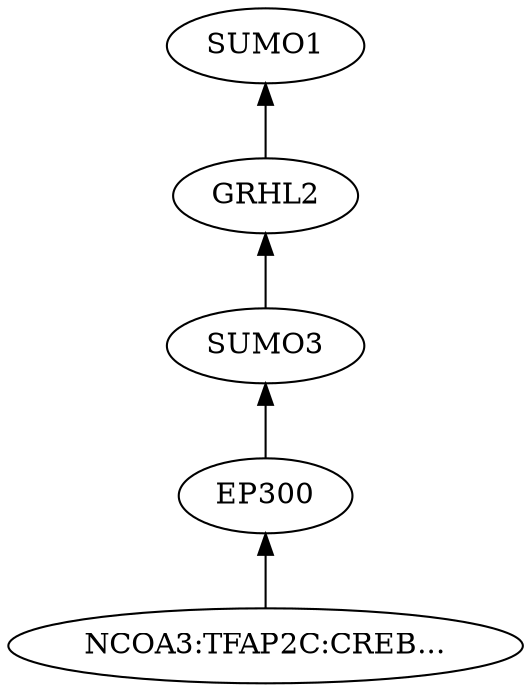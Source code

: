 digraph G {
 "SUMO1" ;
 "GRHL2" ;
 "SUMO3" ;
 "EP300" ;
 "NCOA3:TFAP2C:CREB..." ;
 edge [dir=back] "SUMO1" -> "GRHL2" ;
 edge [dir=back] "GRHL2" -> "SUMO3" ;
 edge [dir=back] "SUMO3" -> "EP300" ;
 edge [dir=back] "EP300" -> "NCOA3:TFAP2C:CREB..." ;
}
